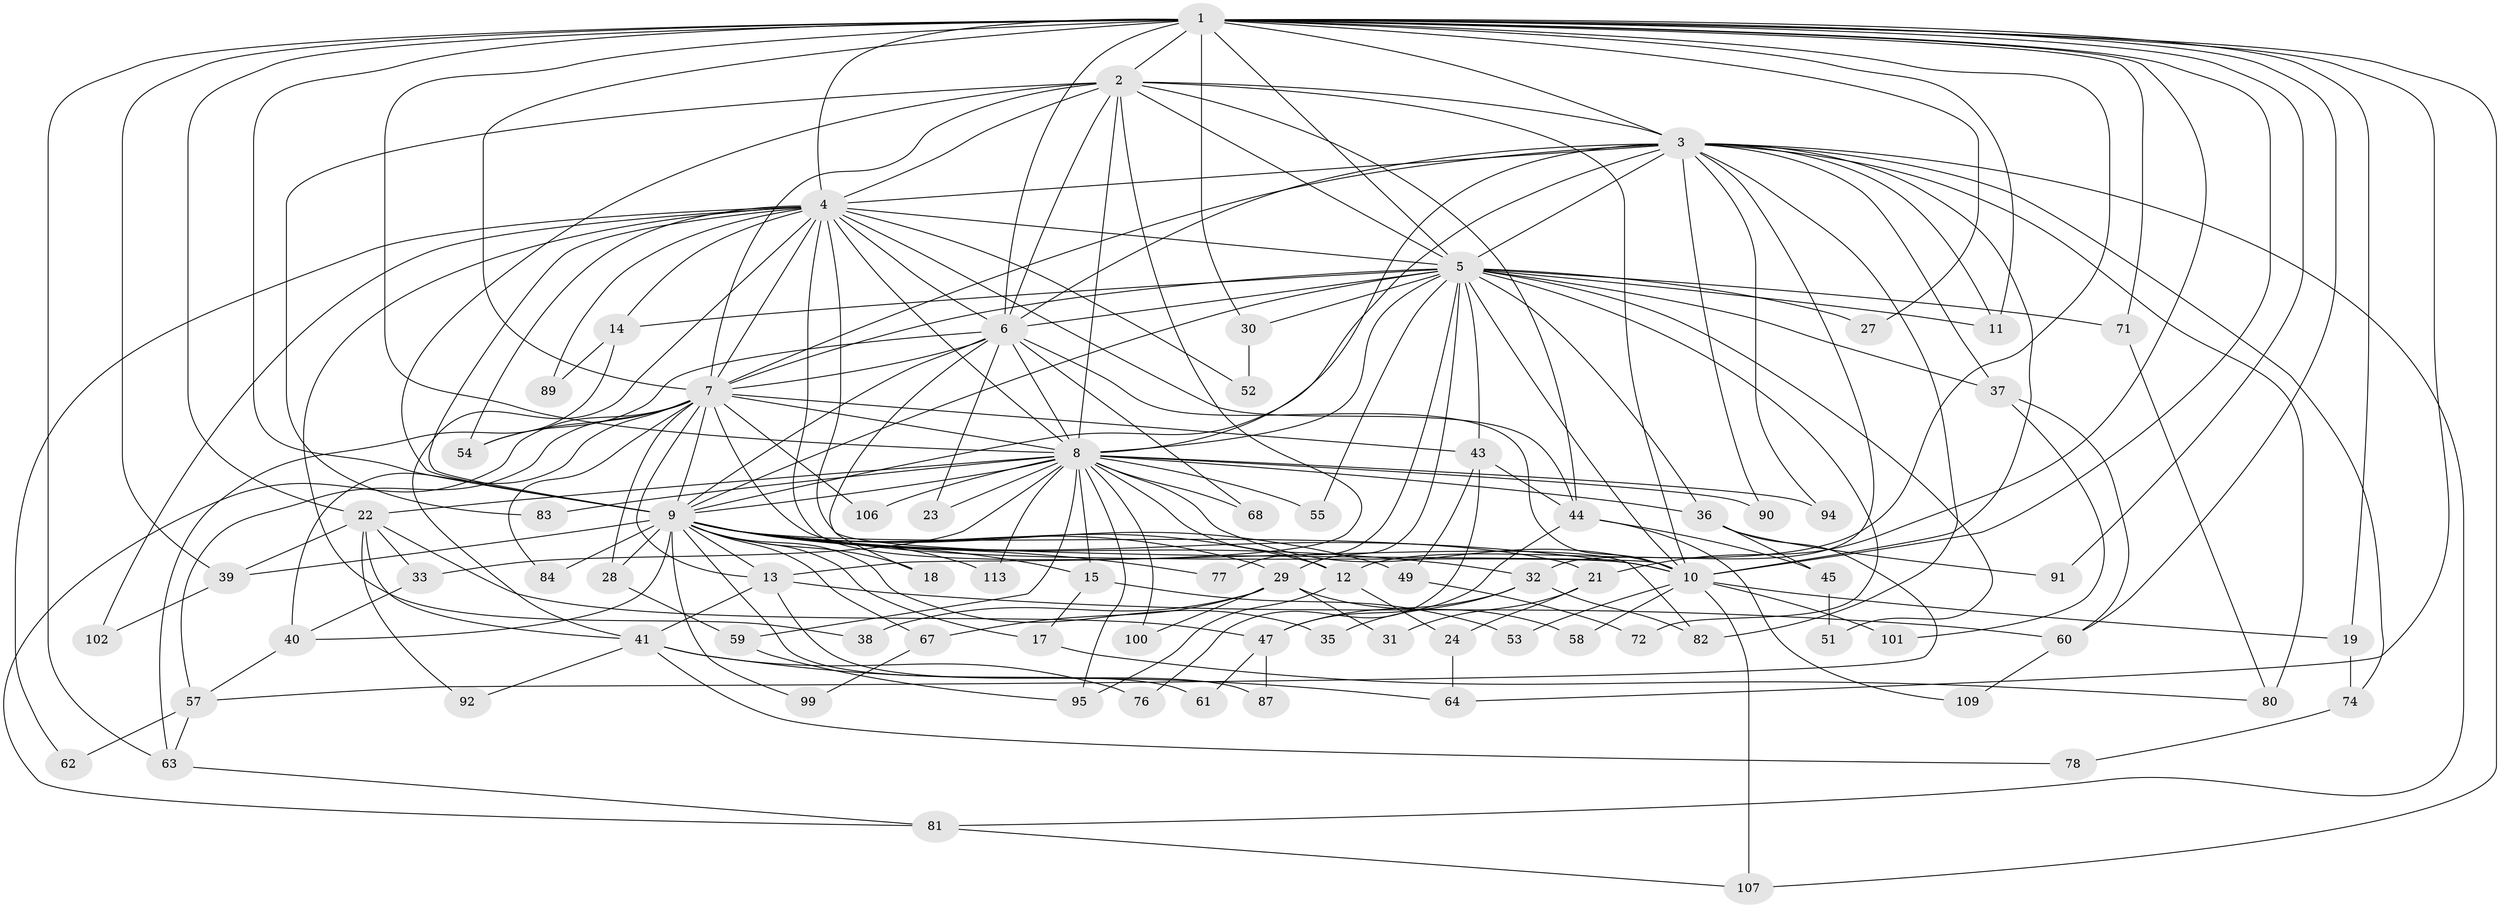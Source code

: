 // original degree distribution, {24: 0.017699115044247787, 12: 0.008849557522123894, 20: 0.008849557522123894, 21: 0.008849557522123894, 14: 0.017699115044247787, 18: 0.008849557522123894, 28: 0.008849557522123894, 26: 0.008849557522123894, 3: 0.25663716814159293, 5: 0.07964601769911504, 4: 0.09734513274336283, 2: 0.4424778761061947, 6: 0.02654867256637168, 7: 0.008849557522123894}
// Generated by graph-tools (version 1.1) at 2025/41/03/06/25 10:41:38]
// undirected, 82 vertices, 207 edges
graph export_dot {
graph [start="1"]
  node [color=gray90,style=filled];
  1 [super="+25"];
  2 [super="+79"];
  3 [super="+56"];
  4 [super="+88"];
  5 [super="+34"];
  6;
  7 [super="+42"];
  8 [super="+26"];
  9 [super="+20"];
  10 [super="+104"];
  11 [super="+110"];
  12 [super="+69"];
  13 [super="+16"];
  14 [super="+66"];
  15 [super="+75"];
  17;
  18;
  19;
  21;
  22 [super="+73"];
  23;
  24;
  27;
  28;
  29 [super="+50"];
  30;
  31;
  32 [super="+97"];
  33 [super="+86"];
  35;
  36;
  37;
  38;
  39 [super="+85"];
  40;
  41 [super="+46"];
  43 [super="+48"];
  44;
  45;
  47 [super="+70"];
  49 [super="+65"];
  51;
  52;
  53;
  54 [super="+105"];
  55;
  57 [super="+108"];
  58;
  59;
  60 [super="+96"];
  61;
  62;
  63;
  64 [super="+98"];
  67;
  68;
  71;
  72;
  74;
  76;
  77;
  78;
  80 [super="+112"];
  81 [super="+93"];
  82;
  83;
  84;
  87;
  89;
  90;
  91;
  92;
  94;
  95 [super="+103"];
  99;
  100;
  101;
  102;
  106;
  107 [super="+111"];
  109;
  113;
  1 -- 2;
  1 -- 3;
  1 -- 4 [weight=2];
  1 -- 5;
  1 -- 6;
  1 -- 7 [weight=2];
  1 -- 8;
  1 -- 9 [weight=2];
  1 -- 10;
  1 -- 11;
  1 -- 12;
  1 -- 19;
  1 -- 21;
  1 -- 22 [weight=2];
  1 -- 27;
  1 -- 39;
  1 -- 63;
  1 -- 71;
  1 -- 91;
  1 -- 107;
  1 -- 60;
  1 -- 30;
  1 -- 64;
  2 -- 3;
  2 -- 4;
  2 -- 5;
  2 -- 6;
  2 -- 7;
  2 -- 8;
  2 -- 9;
  2 -- 10;
  2 -- 13;
  2 -- 83;
  2 -- 44;
  3 -- 4;
  3 -- 5;
  3 -- 6;
  3 -- 7;
  3 -- 8 [weight=3];
  3 -- 9;
  3 -- 10;
  3 -- 11;
  3 -- 32;
  3 -- 37;
  3 -- 74;
  3 -- 80;
  3 -- 81;
  3 -- 82;
  3 -- 90;
  3 -- 94;
  4 -- 5;
  4 -- 6 [weight=2];
  4 -- 7;
  4 -- 8;
  4 -- 9;
  4 -- 10;
  4 -- 14;
  4 -- 38;
  4 -- 44;
  4 -- 52;
  4 -- 54;
  4 -- 62;
  4 -- 82;
  4 -- 89;
  4 -- 102;
  4 -- 41;
  5 -- 6;
  5 -- 7;
  5 -- 8 [weight=2];
  5 -- 9;
  5 -- 10 [weight=2];
  5 -- 14;
  5 -- 27;
  5 -- 29;
  5 -- 30;
  5 -- 36;
  5 -- 37;
  5 -- 43 [weight=2];
  5 -- 51;
  5 -- 55;
  5 -- 71;
  5 -- 72;
  5 -- 77;
  5 -- 11;
  6 -- 7;
  6 -- 8;
  6 -- 9;
  6 -- 10;
  6 -- 18;
  6 -- 23;
  6 -- 54;
  6 -- 68;
  7 -- 8;
  7 -- 9;
  7 -- 10;
  7 -- 13;
  7 -- 28;
  7 -- 40;
  7 -- 43;
  7 -- 57;
  7 -- 81;
  7 -- 106;
  7 -- 84;
  7 -- 54;
  8 -- 9;
  8 -- 10;
  8 -- 15 [weight=2];
  8 -- 22;
  8 -- 23;
  8 -- 33;
  8 -- 36;
  8 -- 55;
  8 -- 59;
  8 -- 68;
  8 -- 83;
  8 -- 90;
  8 -- 94;
  8 -- 106;
  8 -- 113;
  8 -- 100;
  8 -- 95;
  8 -- 12;
  9 -- 10;
  9 -- 12;
  9 -- 15;
  9 -- 17;
  9 -- 18;
  9 -- 21;
  9 -- 32;
  9 -- 35;
  9 -- 40;
  9 -- 61;
  9 -- 67;
  9 -- 77;
  9 -- 84;
  9 -- 99;
  9 -- 113;
  9 -- 28;
  9 -- 29 [weight=2];
  9 -- 13;
  9 -- 39;
  9 -- 49;
  10 -- 19;
  10 -- 53;
  10 -- 58;
  10 -- 101;
  10 -- 107;
  12 -- 24;
  12 -- 95;
  13 -- 41;
  13 -- 87;
  13 -- 60;
  14 -- 89;
  14 -- 63;
  15 -- 17;
  15 -- 53;
  17 -- 80;
  19 -- 74;
  21 -- 24;
  21 -- 31;
  22 -- 33;
  22 -- 39;
  22 -- 41;
  22 -- 92;
  22 -- 47;
  24 -- 64;
  28 -- 59;
  29 -- 31;
  29 -- 38;
  29 -- 100;
  29 -- 58;
  29 -- 67;
  30 -- 52;
  32 -- 35;
  32 -- 47;
  32 -- 82;
  33 -- 40;
  36 -- 45;
  36 -- 91;
  36 -- 57;
  37 -- 60;
  37 -- 101;
  39 -- 102;
  40 -- 57;
  41 -- 64;
  41 -- 76;
  41 -- 78;
  41 -- 92;
  43 -- 44;
  43 -- 49 [weight=2];
  43 -- 76;
  44 -- 45;
  44 -- 47;
  44 -- 109;
  45 -- 51;
  47 -- 61;
  47 -- 87;
  49 -- 72;
  57 -- 62;
  57 -- 63;
  59 -- 95;
  60 -- 109;
  63 -- 81;
  67 -- 99;
  71 -- 80;
  74 -- 78;
  81 -- 107;
}
